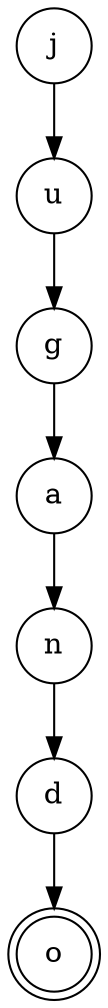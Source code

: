 digraph {   
    node [shape = doublecircle, color = black] o ;
    node [shape = circle];
    node [color= black];
    j -> u -> g -> a -> n -> d -> o;	
}